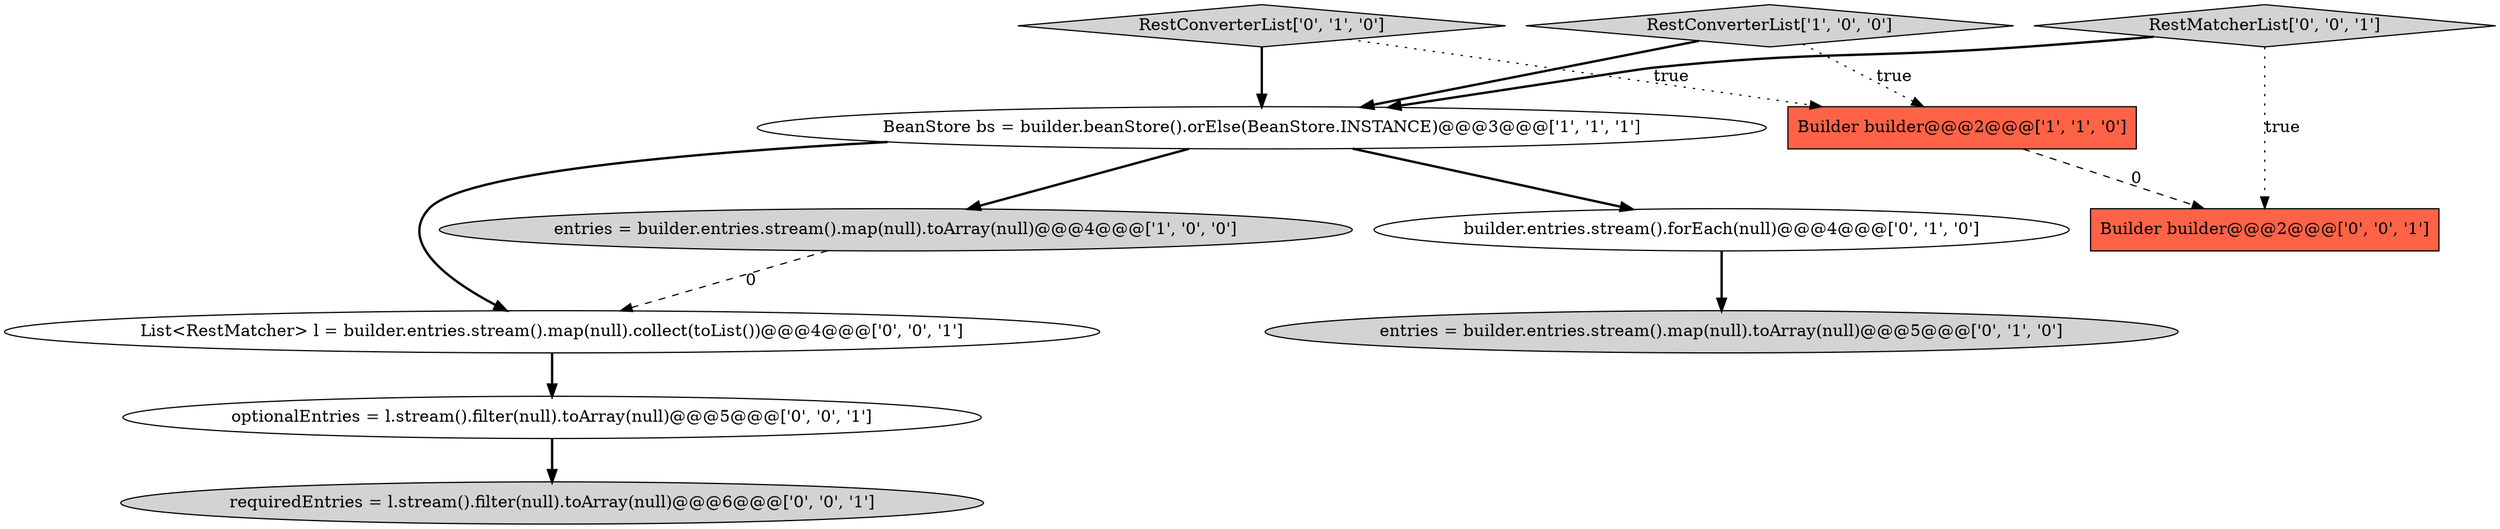 digraph {
7 [style = filled, label = "requiredEntries = l.stream().filter(null).toArray(null)@@@6@@@['0', '0', '1']", fillcolor = lightgray, shape = ellipse image = "AAA0AAABBB3BBB"];
1 [style = filled, label = "Builder builder@@@2@@@['1', '1', '0']", fillcolor = tomato, shape = box image = "AAA0AAABBB1BBB"];
10 [style = filled, label = "List<RestMatcher> l = builder.entries.stream().map(null).collect(toList())@@@4@@@['0', '0', '1']", fillcolor = white, shape = ellipse image = "AAA0AAABBB3BBB"];
3 [style = filled, label = "BeanStore bs = builder.beanStore().orElse(BeanStore.INSTANCE)@@@3@@@['1', '1', '1']", fillcolor = white, shape = ellipse image = "AAA0AAABBB1BBB"];
11 [style = filled, label = "Builder builder@@@2@@@['0', '0', '1']", fillcolor = tomato, shape = box image = "AAA0AAABBB3BBB"];
4 [style = filled, label = "RestConverterList['0', '1', '0']", fillcolor = lightgray, shape = diamond image = "AAA0AAABBB2BBB"];
0 [style = filled, label = "RestConverterList['1', '0', '0']", fillcolor = lightgray, shape = diamond image = "AAA0AAABBB1BBB"];
9 [style = filled, label = "RestMatcherList['0', '0', '1']", fillcolor = lightgray, shape = diamond image = "AAA0AAABBB3BBB"];
6 [style = filled, label = "entries = builder.entries.stream().map(null).toArray(null)@@@5@@@['0', '1', '0']", fillcolor = lightgray, shape = ellipse image = "AAA1AAABBB2BBB"];
8 [style = filled, label = "optionalEntries = l.stream().filter(null).toArray(null)@@@5@@@['0', '0', '1']", fillcolor = white, shape = ellipse image = "AAA0AAABBB3BBB"];
2 [style = filled, label = "entries = builder.entries.stream().map(null).toArray(null)@@@4@@@['1', '0', '0']", fillcolor = lightgray, shape = ellipse image = "AAA0AAABBB1BBB"];
5 [style = filled, label = "builder.entries.stream().forEach(null)@@@4@@@['0', '1', '0']", fillcolor = white, shape = ellipse image = "AAA0AAABBB2BBB"];
9->11 [style = dotted, label="true"];
8->7 [style = bold, label=""];
9->3 [style = bold, label=""];
3->10 [style = bold, label=""];
10->8 [style = bold, label=""];
2->10 [style = dashed, label="0"];
0->1 [style = dotted, label="true"];
0->3 [style = bold, label=""];
1->11 [style = dashed, label="0"];
4->1 [style = dotted, label="true"];
4->3 [style = bold, label=""];
3->5 [style = bold, label=""];
5->6 [style = bold, label=""];
3->2 [style = bold, label=""];
}
